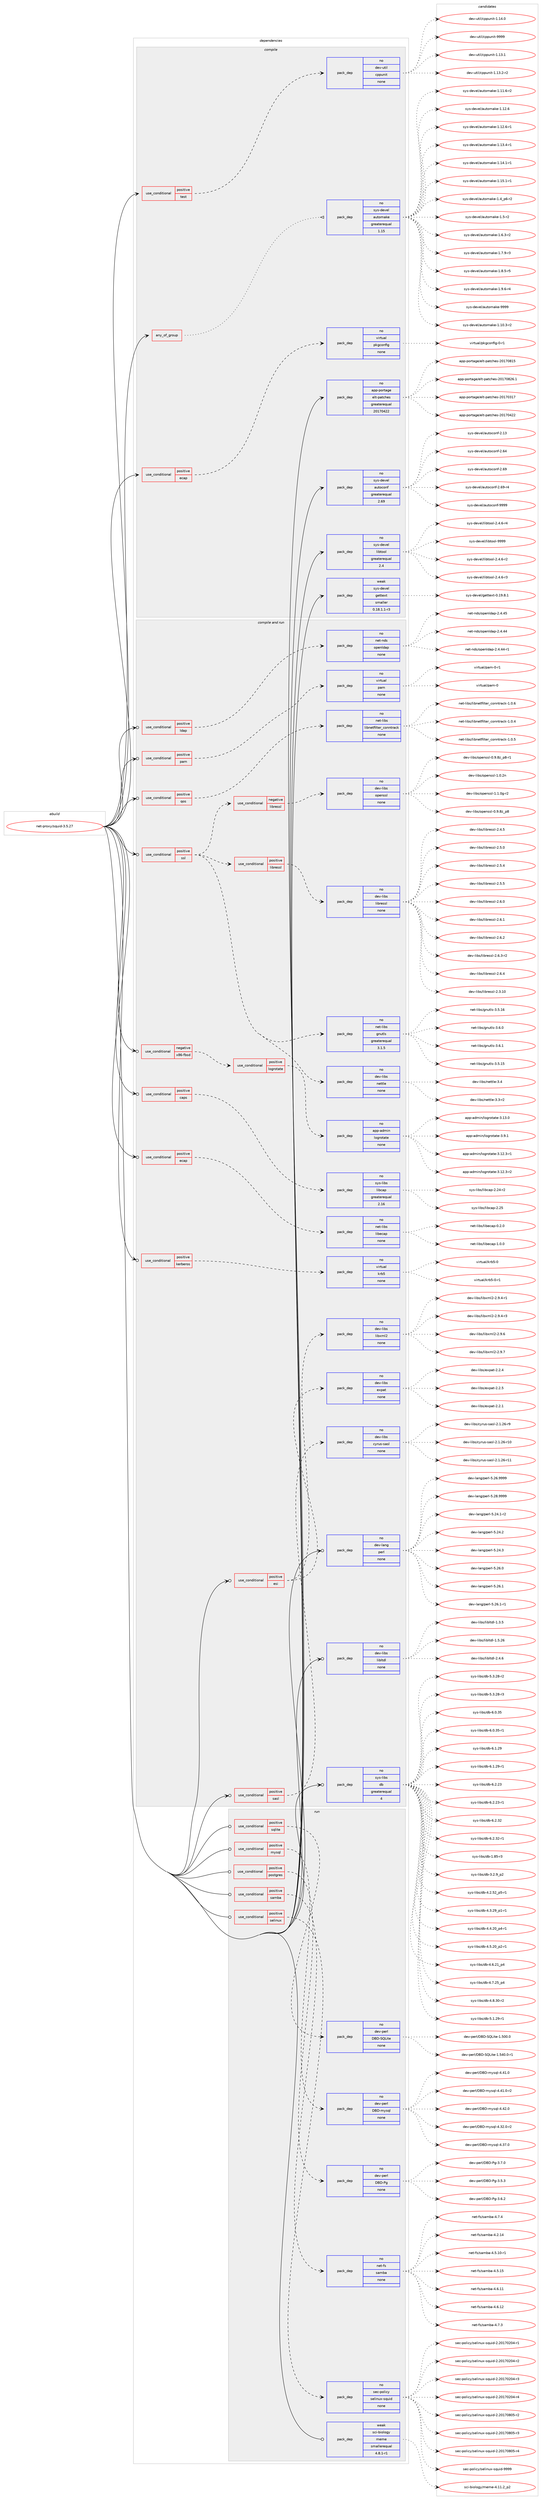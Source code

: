 digraph prolog {

# *************
# Graph options
# *************

newrank=true;
concentrate=true;
compound=true;
graph [rankdir=LR,fontname=Helvetica,fontsize=10,ranksep=1.5];#, ranksep=2.5, nodesep=0.2];
edge  [arrowhead=vee];
node  [fontname=Helvetica,fontsize=10];

# **********
# The ebuild
# **********

subgraph cluster_leftcol {
color=gray;
rank=same;
label=<<i>ebuild</i>>;
id [label="net-proxy/squid-3.5.27", color=red, width=4, href="../net-proxy/squid-3.5.27.svg"];
}

# ****************
# The dependencies
# ****************

subgraph cluster_midcol {
color=gray;
label=<<i>dependencies</i>>;
subgraph cluster_compile {
fillcolor="#eeeeee";
style=filled;
label=<<i>compile</i>>;
subgraph any25 {
dependency1089 [label=<<TABLE BORDER="0" CELLBORDER="1" CELLSPACING="0" CELLPADDING="4"><TR><TD CELLPADDING="10">any_of_group</TD></TR></TABLE>>, shape=none, color=red];subgraph pack745 {
dependency1090 [label=<<TABLE BORDER="0" CELLBORDER="1" CELLSPACING="0" CELLPADDING="4" WIDTH="220"><TR><TD ROWSPAN="6" CELLPADDING="30">pack_dep</TD></TR><TR><TD WIDTH="110">no</TD></TR><TR><TD>sys-devel</TD></TR><TR><TD>automake</TD></TR><TR><TD>greaterequal</TD></TR><TR><TD>1.15</TD></TR></TABLE>>, shape=none, color=blue];
}
dependency1089:e -> dependency1090:w [weight=20,style="dotted",arrowhead="oinv"];
}
id:e -> dependency1089:w [weight=20,style="solid",arrowhead="vee"];
subgraph cond320 {
dependency1091 [label=<<TABLE BORDER="0" CELLBORDER="1" CELLSPACING="0" CELLPADDING="4"><TR><TD ROWSPAN="3" CELLPADDING="10">use_conditional</TD></TR><TR><TD>positive</TD></TR><TR><TD>ecap</TD></TR></TABLE>>, shape=none, color=red];
subgraph pack746 {
dependency1092 [label=<<TABLE BORDER="0" CELLBORDER="1" CELLSPACING="0" CELLPADDING="4" WIDTH="220"><TR><TD ROWSPAN="6" CELLPADDING="30">pack_dep</TD></TR><TR><TD WIDTH="110">no</TD></TR><TR><TD>virtual</TD></TR><TR><TD>pkgconfig</TD></TR><TR><TD>none</TD></TR><TR><TD></TD></TR></TABLE>>, shape=none, color=blue];
}
dependency1091:e -> dependency1092:w [weight=20,style="dashed",arrowhead="vee"];
}
id:e -> dependency1091:w [weight=20,style="solid",arrowhead="vee"];
subgraph cond321 {
dependency1093 [label=<<TABLE BORDER="0" CELLBORDER="1" CELLSPACING="0" CELLPADDING="4"><TR><TD ROWSPAN="3" CELLPADDING="10">use_conditional</TD></TR><TR><TD>positive</TD></TR><TR><TD>test</TD></TR></TABLE>>, shape=none, color=red];
subgraph pack747 {
dependency1094 [label=<<TABLE BORDER="0" CELLBORDER="1" CELLSPACING="0" CELLPADDING="4" WIDTH="220"><TR><TD ROWSPAN="6" CELLPADDING="30">pack_dep</TD></TR><TR><TD WIDTH="110">no</TD></TR><TR><TD>dev-util</TD></TR><TR><TD>cppunit</TD></TR><TR><TD>none</TD></TR><TR><TD></TD></TR></TABLE>>, shape=none, color=blue];
}
dependency1093:e -> dependency1094:w [weight=20,style="dashed",arrowhead="vee"];
}
id:e -> dependency1093:w [weight=20,style="solid",arrowhead="vee"];
subgraph pack748 {
dependency1095 [label=<<TABLE BORDER="0" CELLBORDER="1" CELLSPACING="0" CELLPADDING="4" WIDTH="220"><TR><TD ROWSPAN="6" CELLPADDING="30">pack_dep</TD></TR><TR><TD WIDTH="110">no</TD></TR><TR><TD>app-portage</TD></TR><TR><TD>elt-patches</TD></TR><TR><TD>greaterequal</TD></TR><TR><TD>20170422</TD></TR></TABLE>>, shape=none, color=blue];
}
id:e -> dependency1095:w [weight=20,style="solid",arrowhead="vee"];
subgraph pack749 {
dependency1096 [label=<<TABLE BORDER="0" CELLBORDER="1" CELLSPACING="0" CELLPADDING="4" WIDTH="220"><TR><TD ROWSPAN="6" CELLPADDING="30">pack_dep</TD></TR><TR><TD WIDTH="110">no</TD></TR><TR><TD>sys-devel</TD></TR><TR><TD>autoconf</TD></TR><TR><TD>greaterequal</TD></TR><TR><TD>2.69</TD></TR></TABLE>>, shape=none, color=blue];
}
id:e -> dependency1096:w [weight=20,style="solid",arrowhead="vee"];
subgraph pack750 {
dependency1097 [label=<<TABLE BORDER="0" CELLBORDER="1" CELLSPACING="0" CELLPADDING="4" WIDTH="220"><TR><TD ROWSPAN="6" CELLPADDING="30">pack_dep</TD></TR><TR><TD WIDTH="110">no</TD></TR><TR><TD>sys-devel</TD></TR><TR><TD>libtool</TD></TR><TR><TD>greaterequal</TD></TR><TR><TD>2.4</TD></TR></TABLE>>, shape=none, color=blue];
}
id:e -> dependency1097:w [weight=20,style="solid",arrowhead="vee"];
subgraph pack751 {
dependency1098 [label=<<TABLE BORDER="0" CELLBORDER="1" CELLSPACING="0" CELLPADDING="4" WIDTH="220"><TR><TD ROWSPAN="6" CELLPADDING="30">pack_dep</TD></TR><TR><TD WIDTH="110">weak</TD></TR><TR><TD>sys-devel</TD></TR><TR><TD>gettext</TD></TR><TR><TD>smaller</TD></TR><TR><TD>0.18.1.1-r3</TD></TR></TABLE>>, shape=none, color=blue];
}
id:e -> dependency1098:w [weight=20,style="solid",arrowhead="vee"];
}
subgraph cluster_compileandrun {
fillcolor="#eeeeee";
style=filled;
label=<<i>compile and run</i>>;
subgraph cond322 {
dependency1099 [label=<<TABLE BORDER="0" CELLBORDER="1" CELLSPACING="0" CELLPADDING="4"><TR><TD ROWSPAN="3" CELLPADDING="10">use_conditional</TD></TR><TR><TD>negative</TD></TR><TR><TD>x86-fbsd</TD></TR></TABLE>>, shape=none, color=red];
subgraph cond323 {
dependency1100 [label=<<TABLE BORDER="0" CELLBORDER="1" CELLSPACING="0" CELLPADDING="4"><TR><TD ROWSPAN="3" CELLPADDING="10">use_conditional</TD></TR><TR><TD>positive</TD></TR><TR><TD>logrotate</TD></TR></TABLE>>, shape=none, color=red];
subgraph pack752 {
dependency1101 [label=<<TABLE BORDER="0" CELLBORDER="1" CELLSPACING="0" CELLPADDING="4" WIDTH="220"><TR><TD ROWSPAN="6" CELLPADDING="30">pack_dep</TD></TR><TR><TD WIDTH="110">no</TD></TR><TR><TD>app-admin</TD></TR><TR><TD>logrotate</TD></TR><TR><TD>none</TD></TR><TR><TD></TD></TR></TABLE>>, shape=none, color=blue];
}
dependency1100:e -> dependency1101:w [weight=20,style="dashed",arrowhead="vee"];
}
dependency1099:e -> dependency1100:w [weight=20,style="dashed",arrowhead="vee"];
}
id:e -> dependency1099:w [weight=20,style="solid",arrowhead="odotvee"];
subgraph cond324 {
dependency1102 [label=<<TABLE BORDER="0" CELLBORDER="1" CELLSPACING="0" CELLPADDING="4"><TR><TD ROWSPAN="3" CELLPADDING="10">use_conditional</TD></TR><TR><TD>positive</TD></TR><TR><TD>caps</TD></TR></TABLE>>, shape=none, color=red];
subgraph pack753 {
dependency1103 [label=<<TABLE BORDER="0" CELLBORDER="1" CELLSPACING="0" CELLPADDING="4" WIDTH="220"><TR><TD ROWSPAN="6" CELLPADDING="30">pack_dep</TD></TR><TR><TD WIDTH="110">no</TD></TR><TR><TD>sys-libs</TD></TR><TR><TD>libcap</TD></TR><TR><TD>greaterequal</TD></TR><TR><TD>2.16</TD></TR></TABLE>>, shape=none, color=blue];
}
dependency1102:e -> dependency1103:w [weight=20,style="dashed",arrowhead="vee"];
}
id:e -> dependency1102:w [weight=20,style="solid",arrowhead="odotvee"];
subgraph cond325 {
dependency1104 [label=<<TABLE BORDER="0" CELLBORDER="1" CELLSPACING="0" CELLPADDING="4"><TR><TD ROWSPAN="3" CELLPADDING="10">use_conditional</TD></TR><TR><TD>positive</TD></TR><TR><TD>ecap</TD></TR></TABLE>>, shape=none, color=red];
subgraph pack754 {
dependency1105 [label=<<TABLE BORDER="0" CELLBORDER="1" CELLSPACING="0" CELLPADDING="4" WIDTH="220"><TR><TD ROWSPAN="6" CELLPADDING="30">pack_dep</TD></TR><TR><TD WIDTH="110">no</TD></TR><TR><TD>net-libs</TD></TR><TR><TD>libecap</TD></TR><TR><TD>none</TD></TR><TR><TD></TD></TR></TABLE>>, shape=none, color=blue];
}
dependency1104:e -> dependency1105:w [weight=20,style="dashed",arrowhead="vee"];
}
id:e -> dependency1104:w [weight=20,style="solid",arrowhead="odotvee"];
subgraph cond326 {
dependency1106 [label=<<TABLE BORDER="0" CELLBORDER="1" CELLSPACING="0" CELLPADDING="4"><TR><TD ROWSPAN="3" CELLPADDING="10">use_conditional</TD></TR><TR><TD>positive</TD></TR><TR><TD>esi</TD></TR></TABLE>>, shape=none, color=red];
subgraph pack755 {
dependency1107 [label=<<TABLE BORDER="0" CELLBORDER="1" CELLSPACING="0" CELLPADDING="4" WIDTH="220"><TR><TD ROWSPAN="6" CELLPADDING="30">pack_dep</TD></TR><TR><TD WIDTH="110">no</TD></TR><TR><TD>dev-libs</TD></TR><TR><TD>expat</TD></TR><TR><TD>none</TD></TR><TR><TD></TD></TR></TABLE>>, shape=none, color=blue];
}
dependency1106:e -> dependency1107:w [weight=20,style="dashed",arrowhead="vee"];
subgraph pack756 {
dependency1108 [label=<<TABLE BORDER="0" CELLBORDER="1" CELLSPACING="0" CELLPADDING="4" WIDTH="220"><TR><TD ROWSPAN="6" CELLPADDING="30">pack_dep</TD></TR><TR><TD WIDTH="110">no</TD></TR><TR><TD>dev-libs</TD></TR><TR><TD>libxml2</TD></TR><TR><TD>none</TD></TR><TR><TD></TD></TR></TABLE>>, shape=none, color=blue];
}
dependency1106:e -> dependency1108:w [weight=20,style="dashed",arrowhead="vee"];
}
id:e -> dependency1106:w [weight=20,style="solid",arrowhead="odotvee"];
subgraph cond327 {
dependency1109 [label=<<TABLE BORDER="0" CELLBORDER="1" CELLSPACING="0" CELLPADDING="4"><TR><TD ROWSPAN="3" CELLPADDING="10">use_conditional</TD></TR><TR><TD>positive</TD></TR><TR><TD>kerberos</TD></TR></TABLE>>, shape=none, color=red];
subgraph pack757 {
dependency1110 [label=<<TABLE BORDER="0" CELLBORDER="1" CELLSPACING="0" CELLPADDING="4" WIDTH="220"><TR><TD ROWSPAN="6" CELLPADDING="30">pack_dep</TD></TR><TR><TD WIDTH="110">no</TD></TR><TR><TD>virtual</TD></TR><TR><TD>krb5</TD></TR><TR><TD>none</TD></TR><TR><TD></TD></TR></TABLE>>, shape=none, color=blue];
}
dependency1109:e -> dependency1110:w [weight=20,style="dashed",arrowhead="vee"];
}
id:e -> dependency1109:w [weight=20,style="solid",arrowhead="odotvee"];
subgraph cond328 {
dependency1111 [label=<<TABLE BORDER="0" CELLBORDER="1" CELLSPACING="0" CELLPADDING="4"><TR><TD ROWSPAN="3" CELLPADDING="10">use_conditional</TD></TR><TR><TD>positive</TD></TR><TR><TD>ldap</TD></TR></TABLE>>, shape=none, color=red];
subgraph pack758 {
dependency1112 [label=<<TABLE BORDER="0" CELLBORDER="1" CELLSPACING="0" CELLPADDING="4" WIDTH="220"><TR><TD ROWSPAN="6" CELLPADDING="30">pack_dep</TD></TR><TR><TD WIDTH="110">no</TD></TR><TR><TD>net-nds</TD></TR><TR><TD>openldap</TD></TR><TR><TD>none</TD></TR><TR><TD></TD></TR></TABLE>>, shape=none, color=blue];
}
dependency1111:e -> dependency1112:w [weight=20,style="dashed",arrowhead="vee"];
}
id:e -> dependency1111:w [weight=20,style="solid",arrowhead="odotvee"];
subgraph cond329 {
dependency1113 [label=<<TABLE BORDER="0" CELLBORDER="1" CELLSPACING="0" CELLPADDING="4"><TR><TD ROWSPAN="3" CELLPADDING="10">use_conditional</TD></TR><TR><TD>positive</TD></TR><TR><TD>pam</TD></TR></TABLE>>, shape=none, color=red];
subgraph pack759 {
dependency1114 [label=<<TABLE BORDER="0" CELLBORDER="1" CELLSPACING="0" CELLPADDING="4" WIDTH="220"><TR><TD ROWSPAN="6" CELLPADDING="30">pack_dep</TD></TR><TR><TD WIDTH="110">no</TD></TR><TR><TD>virtual</TD></TR><TR><TD>pam</TD></TR><TR><TD>none</TD></TR><TR><TD></TD></TR></TABLE>>, shape=none, color=blue];
}
dependency1113:e -> dependency1114:w [weight=20,style="dashed",arrowhead="vee"];
}
id:e -> dependency1113:w [weight=20,style="solid",arrowhead="odotvee"];
subgraph cond330 {
dependency1115 [label=<<TABLE BORDER="0" CELLBORDER="1" CELLSPACING="0" CELLPADDING="4"><TR><TD ROWSPAN="3" CELLPADDING="10">use_conditional</TD></TR><TR><TD>positive</TD></TR><TR><TD>qos</TD></TR></TABLE>>, shape=none, color=red];
subgraph pack760 {
dependency1116 [label=<<TABLE BORDER="0" CELLBORDER="1" CELLSPACING="0" CELLPADDING="4" WIDTH="220"><TR><TD ROWSPAN="6" CELLPADDING="30">pack_dep</TD></TR><TR><TD WIDTH="110">no</TD></TR><TR><TD>net-libs</TD></TR><TR><TD>libnetfilter_conntrack</TD></TR><TR><TD>none</TD></TR><TR><TD></TD></TR></TABLE>>, shape=none, color=blue];
}
dependency1115:e -> dependency1116:w [weight=20,style="dashed",arrowhead="vee"];
}
id:e -> dependency1115:w [weight=20,style="solid",arrowhead="odotvee"];
subgraph cond331 {
dependency1117 [label=<<TABLE BORDER="0" CELLBORDER="1" CELLSPACING="0" CELLPADDING="4"><TR><TD ROWSPAN="3" CELLPADDING="10">use_conditional</TD></TR><TR><TD>positive</TD></TR><TR><TD>sasl</TD></TR></TABLE>>, shape=none, color=red];
subgraph pack761 {
dependency1118 [label=<<TABLE BORDER="0" CELLBORDER="1" CELLSPACING="0" CELLPADDING="4" WIDTH="220"><TR><TD ROWSPAN="6" CELLPADDING="30">pack_dep</TD></TR><TR><TD WIDTH="110">no</TD></TR><TR><TD>dev-libs</TD></TR><TR><TD>cyrus-sasl</TD></TR><TR><TD>none</TD></TR><TR><TD></TD></TR></TABLE>>, shape=none, color=blue];
}
dependency1117:e -> dependency1118:w [weight=20,style="dashed",arrowhead="vee"];
}
id:e -> dependency1117:w [weight=20,style="solid",arrowhead="odotvee"];
subgraph cond332 {
dependency1119 [label=<<TABLE BORDER="0" CELLBORDER="1" CELLSPACING="0" CELLPADDING="4"><TR><TD ROWSPAN="3" CELLPADDING="10">use_conditional</TD></TR><TR><TD>positive</TD></TR><TR><TD>ssl</TD></TR></TABLE>>, shape=none, color=red];
subgraph cond333 {
dependency1120 [label=<<TABLE BORDER="0" CELLBORDER="1" CELLSPACING="0" CELLPADDING="4"><TR><TD ROWSPAN="3" CELLPADDING="10">use_conditional</TD></TR><TR><TD>positive</TD></TR><TR><TD>libressl</TD></TR></TABLE>>, shape=none, color=red];
subgraph pack762 {
dependency1121 [label=<<TABLE BORDER="0" CELLBORDER="1" CELLSPACING="0" CELLPADDING="4" WIDTH="220"><TR><TD ROWSPAN="6" CELLPADDING="30">pack_dep</TD></TR><TR><TD WIDTH="110">no</TD></TR><TR><TD>dev-libs</TD></TR><TR><TD>libressl</TD></TR><TR><TD>none</TD></TR><TR><TD></TD></TR></TABLE>>, shape=none, color=blue];
}
dependency1120:e -> dependency1121:w [weight=20,style="dashed",arrowhead="vee"];
}
dependency1119:e -> dependency1120:w [weight=20,style="dashed",arrowhead="vee"];
subgraph cond334 {
dependency1122 [label=<<TABLE BORDER="0" CELLBORDER="1" CELLSPACING="0" CELLPADDING="4"><TR><TD ROWSPAN="3" CELLPADDING="10">use_conditional</TD></TR><TR><TD>negative</TD></TR><TR><TD>libressl</TD></TR></TABLE>>, shape=none, color=red];
subgraph pack763 {
dependency1123 [label=<<TABLE BORDER="0" CELLBORDER="1" CELLSPACING="0" CELLPADDING="4" WIDTH="220"><TR><TD ROWSPAN="6" CELLPADDING="30">pack_dep</TD></TR><TR><TD WIDTH="110">no</TD></TR><TR><TD>dev-libs</TD></TR><TR><TD>openssl</TD></TR><TR><TD>none</TD></TR><TR><TD></TD></TR></TABLE>>, shape=none, color=blue];
}
dependency1122:e -> dependency1123:w [weight=20,style="dashed",arrowhead="vee"];
}
dependency1119:e -> dependency1122:w [weight=20,style="dashed",arrowhead="vee"];
subgraph pack764 {
dependency1124 [label=<<TABLE BORDER="0" CELLBORDER="1" CELLSPACING="0" CELLPADDING="4" WIDTH="220"><TR><TD ROWSPAN="6" CELLPADDING="30">pack_dep</TD></TR><TR><TD WIDTH="110">no</TD></TR><TR><TD>dev-libs</TD></TR><TR><TD>nettle</TD></TR><TR><TD>none</TD></TR><TR><TD></TD></TR></TABLE>>, shape=none, color=blue];
}
dependency1119:e -> dependency1124:w [weight=20,style="dashed",arrowhead="vee"];
subgraph pack765 {
dependency1125 [label=<<TABLE BORDER="0" CELLBORDER="1" CELLSPACING="0" CELLPADDING="4" WIDTH="220"><TR><TD ROWSPAN="6" CELLPADDING="30">pack_dep</TD></TR><TR><TD WIDTH="110">no</TD></TR><TR><TD>net-libs</TD></TR><TR><TD>gnutls</TD></TR><TR><TD>greaterequal</TD></TR><TR><TD>3.1.5</TD></TR></TABLE>>, shape=none, color=blue];
}
dependency1119:e -> dependency1125:w [weight=20,style="dashed",arrowhead="vee"];
}
id:e -> dependency1119:w [weight=20,style="solid",arrowhead="odotvee"];
subgraph pack766 {
dependency1126 [label=<<TABLE BORDER="0" CELLBORDER="1" CELLSPACING="0" CELLPADDING="4" WIDTH="220"><TR><TD ROWSPAN="6" CELLPADDING="30">pack_dep</TD></TR><TR><TD WIDTH="110">no</TD></TR><TR><TD>dev-lang</TD></TR><TR><TD>perl</TD></TR><TR><TD>none</TD></TR><TR><TD></TD></TR></TABLE>>, shape=none, color=blue];
}
id:e -> dependency1126:w [weight=20,style="solid",arrowhead="odotvee"];
subgraph pack767 {
dependency1127 [label=<<TABLE BORDER="0" CELLBORDER="1" CELLSPACING="0" CELLPADDING="4" WIDTH="220"><TR><TD ROWSPAN="6" CELLPADDING="30">pack_dep</TD></TR><TR><TD WIDTH="110">no</TD></TR><TR><TD>dev-libs</TD></TR><TR><TD>libltdl</TD></TR><TR><TD>none</TD></TR><TR><TD></TD></TR></TABLE>>, shape=none, color=blue];
}
id:e -> dependency1127:w [weight=20,style="solid",arrowhead="odotvee"];
subgraph pack768 {
dependency1128 [label=<<TABLE BORDER="0" CELLBORDER="1" CELLSPACING="0" CELLPADDING="4" WIDTH="220"><TR><TD ROWSPAN="6" CELLPADDING="30">pack_dep</TD></TR><TR><TD WIDTH="110">no</TD></TR><TR><TD>sys-libs</TD></TR><TR><TD>db</TD></TR><TR><TD>greaterequal</TD></TR><TR><TD>4</TD></TR></TABLE>>, shape=none, color=blue];
}
id:e -> dependency1128:w [weight=20,style="solid",arrowhead="odotvee"];
}
subgraph cluster_run {
fillcolor="#eeeeee";
style=filled;
label=<<i>run</i>>;
subgraph cond335 {
dependency1129 [label=<<TABLE BORDER="0" CELLBORDER="1" CELLSPACING="0" CELLPADDING="4"><TR><TD ROWSPAN="3" CELLPADDING="10">use_conditional</TD></TR><TR><TD>positive</TD></TR><TR><TD>mysql</TD></TR></TABLE>>, shape=none, color=red];
subgraph pack769 {
dependency1130 [label=<<TABLE BORDER="0" CELLBORDER="1" CELLSPACING="0" CELLPADDING="4" WIDTH="220"><TR><TD ROWSPAN="6" CELLPADDING="30">pack_dep</TD></TR><TR><TD WIDTH="110">no</TD></TR><TR><TD>dev-perl</TD></TR><TR><TD>DBD-mysql</TD></TR><TR><TD>none</TD></TR><TR><TD></TD></TR></TABLE>>, shape=none, color=blue];
}
dependency1129:e -> dependency1130:w [weight=20,style="dashed",arrowhead="vee"];
}
id:e -> dependency1129:w [weight=20,style="solid",arrowhead="odot"];
subgraph cond336 {
dependency1131 [label=<<TABLE BORDER="0" CELLBORDER="1" CELLSPACING="0" CELLPADDING="4"><TR><TD ROWSPAN="3" CELLPADDING="10">use_conditional</TD></TR><TR><TD>positive</TD></TR><TR><TD>postgres</TD></TR></TABLE>>, shape=none, color=red];
subgraph pack770 {
dependency1132 [label=<<TABLE BORDER="0" CELLBORDER="1" CELLSPACING="0" CELLPADDING="4" WIDTH="220"><TR><TD ROWSPAN="6" CELLPADDING="30">pack_dep</TD></TR><TR><TD WIDTH="110">no</TD></TR><TR><TD>dev-perl</TD></TR><TR><TD>DBD-Pg</TD></TR><TR><TD>none</TD></TR><TR><TD></TD></TR></TABLE>>, shape=none, color=blue];
}
dependency1131:e -> dependency1132:w [weight=20,style="dashed",arrowhead="vee"];
}
id:e -> dependency1131:w [weight=20,style="solid",arrowhead="odot"];
subgraph cond337 {
dependency1133 [label=<<TABLE BORDER="0" CELLBORDER="1" CELLSPACING="0" CELLPADDING="4"><TR><TD ROWSPAN="3" CELLPADDING="10">use_conditional</TD></TR><TR><TD>positive</TD></TR><TR><TD>samba</TD></TR></TABLE>>, shape=none, color=red];
subgraph pack771 {
dependency1134 [label=<<TABLE BORDER="0" CELLBORDER="1" CELLSPACING="0" CELLPADDING="4" WIDTH="220"><TR><TD ROWSPAN="6" CELLPADDING="30">pack_dep</TD></TR><TR><TD WIDTH="110">no</TD></TR><TR><TD>net-fs</TD></TR><TR><TD>samba</TD></TR><TR><TD>none</TD></TR><TR><TD></TD></TR></TABLE>>, shape=none, color=blue];
}
dependency1133:e -> dependency1134:w [weight=20,style="dashed",arrowhead="vee"];
}
id:e -> dependency1133:w [weight=20,style="solid",arrowhead="odot"];
subgraph cond338 {
dependency1135 [label=<<TABLE BORDER="0" CELLBORDER="1" CELLSPACING="0" CELLPADDING="4"><TR><TD ROWSPAN="3" CELLPADDING="10">use_conditional</TD></TR><TR><TD>positive</TD></TR><TR><TD>selinux</TD></TR></TABLE>>, shape=none, color=red];
subgraph pack772 {
dependency1136 [label=<<TABLE BORDER="0" CELLBORDER="1" CELLSPACING="0" CELLPADDING="4" WIDTH="220"><TR><TD ROWSPAN="6" CELLPADDING="30">pack_dep</TD></TR><TR><TD WIDTH="110">no</TD></TR><TR><TD>sec-policy</TD></TR><TR><TD>selinux-squid</TD></TR><TR><TD>none</TD></TR><TR><TD></TD></TR></TABLE>>, shape=none, color=blue];
}
dependency1135:e -> dependency1136:w [weight=20,style="dashed",arrowhead="vee"];
}
id:e -> dependency1135:w [weight=20,style="solid",arrowhead="odot"];
subgraph cond339 {
dependency1137 [label=<<TABLE BORDER="0" CELLBORDER="1" CELLSPACING="0" CELLPADDING="4"><TR><TD ROWSPAN="3" CELLPADDING="10">use_conditional</TD></TR><TR><TD>positive</TD></TR><TR><TD>sqlite</TD></TR></TABLE>>, shape=none, color=red];
subgraph pack773 {
dependency1138 [label=<<TABLE BORDER="0" CELLBORDER="1" CELLSPACING="0" CELLPADDING="4" WIDTH="220"><TR><TD ROWSPAN="6" CELLPADDING="30">pack_dep</TD></TR><TR><TD WIDTH="110">no</TD></TR><TR><TD>dev-perl</TD></TR><TR><TD>DBD-SQLite</TD></TR><TR><TD>none</TD></TR><TR><TD></TD></TR></TABLE>>, shape=none, color=blue];
}
dependency1137:e -> dependency1138:w [weight=20,style="dashed",arrowhead="vee"];
}
id:e -> dependency1137:w [weight=20,style="solid",arrowhead="odot"];
subgraph pack774 {
dependency1139 [label=<<TABLE BORDER="0" CELLBORDER="1" CELLSPACING="0" CELLPADDING="4" WIDTH="220"><TR><TD ROWSPAN="6" CELLPADDING="30">pack_dep</TD></TR><TR><TD WIDTH="110">weak</TD></TR><TR><TD>sci-biology</TD></TR><TR><TD>meme</TD></TR><TR><TD>smallerequal</TD></TR><TR><TD>4.8.1-r1</TD></TR></TABLE>>, shape=none, color=blue];
}
id:e -> dependency1139:w [weight=20,style="solid",arrowhead="odot"];
}
}

# **************
# The candidates
# **************

subgraph cluster_choices {
rank=same;
color=gray;
label=<<i>candidates</i>>;

subgraph choice745 {
color=black;
nodesep=1;
choice11512111545100101118101108479711711611110997107101454946494846514511450 [label="sys-devel/automake-1.10.3-r2", color=red, width=4,href="../sys-devel/automake-1.10.3-r2.svg"];
choice11512111545100101118101108479711711611110997107101454946494946544511450 [label="sys-devel/automake-1.11.6-r2", color=red, width=4,href="../sys-devel/automake-1.11.6-r2.svg"];
choice1151211154510010111810110847971171161111099710710145494649504654 [label="sys-devel/automake-1.12.6", color=red, width=4,href="../sys-devel/automake-1.12.6.svg"];
choice11512111545100101118101108479711711611110997107101454946495046544511449 [label="sys-devel/automake-1.12.6-r1", color=red, width=4,href="../sys-devel/automake-1.12.6-r1.svg"];
choice11512111545100101118101108479711711611110997107101454946495146524511449 [label="sys-devel/automake-1.13.4-r1", color=red, width=4,href="../sys-devel/automake-1.13.4-r1.svg"];
choice11512111545100101118101108479711711611110997107101454946495246494511449 [label="sys-devel/automake-1.14.1-r1", color=red, width=4,href="../sys-devel/automake-1.14.1-r1.svg"];
choice11512111545100101118101108479711711611110997107101454946495346494511449 [label="sys-devel/automake-1.15.1-r1", color=red, width=4,href="../sys-devel/automake-1.15.1-r1.svg"];
choice115121115451001011181011084797117116111109971071014549465295112544511450 [label="sys-devel/automake-1.4_p6-r2", color=red, width=4,href="../sys-devel/automake-1.4_p6-r2.svg"];
choice11512111545100101118101108479711711611110997107101454946534511450 [label="sys-devel/automake-1.5-r2", color=red, width=4,href="../sys-devel/automake-1.5-r2.svg"];
choice115121115451001011181011084797117116111109971071014549465446514511450 [label="sys-devel/automake-1.6.3-r2", color=red, width=4,href="../sys-devel/automake-1.6.3-r2.svg"];
choice115121115451001011181011084797117116111109971071014549465546574511451 [label="sys-devel/automake-1.7.9-r3", color=red, width=4,href="../sys-devel/automake-1.7.9-r3.svg"];
choice115121115451001011181011084797117116111109971071014549465646534511453 [label="sys-devel/automake-1.8.5-r5", color=red, width=4,href="../sys-devel/automake-1.8.5-r5.svg"];
choice115121115451001011181011084797117116111109971071014549465746544511452 [label="sys-devel/automake-1.9.6-r4", color=red, width=4,href="../sys-devel/automake-1.9.6-r4.svg"];
choice115121115451001011181011084797117116111109971071014557575757 [label="sys-devel/automake-9999", color=red, width=4,href="../sys-devel/automake-9999.svg"];
dependency1090:e -> choice11512111545100101118101108479711711611110997107101454946494846514511450:w [style=dotted,weight="100"];
dependency1090:e -> choice11512111545100101118101108479711711611110997107101454946494946544511450:w [style=dotted,weight="100"];
dependency1090:e -> choice1151211154510010111810110847971171161111099710710145494649504654:w [style=dotted,weight="100"];
dependency1090:e -> choice11512111545100101118101108479711711611110997107101454946495046544511449:w [style=dotted,weight="100"];
dependency1090:e -> choice11512111545100101118101108479711711611110997107101454946495146524511449:w [style=dotted,weight="100"];
dependency1090:e -> choice11512111545100101118101108479711711611110997107101454946495246494511449:w [style=dotted,weight="100"];
dependency1090:e -> choice11512111545100101118101108479711711611110997107101454946495346494511449:w [style=dotted,weight="100"];
dependency1090:e -> choice115121115451001011181011084797117116111109971071014549465295112544511450:w [style=dotted,weight="100"];
dependency1090:e -> choice11512111545100101118101108479711711611110997107101454946534511450:w [style=dotted,weight="100"];
dependency1090:e -> choice115121115451001011181011084797117116111109971071014549465446514511450:w [style=dotted,weight="100"];
dependency1090:e -> choice115121115451001011181011084797117116111109971071014549465546574511451:w [style=dotted,weight="100"];
dependency1090:e -> choice115121115451001011181011084797117116111109971071014549465646534511453:w [style=dotted,weight="100"];
dependency1090:e -> choice115121115451001011181011084797117116111109971071014549465746544511452:w [style=dotted,weight="100"];
dependency1090:e -> choice115121115451001011181011084797117116111109971071014557575757:w [style=dotted,weight="100"];
}
subgraph choice746 {
color=black;
nodesep=1;
choice11810511411611797108471121071039911111010210510345484511449 [label="virtual/pkgconfig-0-r1", color=red, width=4,href="../virtual/pkgconfig-0-r1.svg"];
dependency1092:e -> choice11810511411611797108471121071039911111010210510345484511449:w [style=dotted,weight="100"];
}
subgraph choice747 {
color=black;
nodesep=1;
choice10010111845117116105108479911211211711010511645494649514649 [label="dev-util/cppunit-1.13.1", color=red, width=4,href="../dev-util/cppunit-1.13.1.svg"];
choice100101118451171161051084799112112117110105116454946495146504511450 [label="dev-util/cppunit-1.13.2-r2", color=red, width=4,href="../dev-util/cppunit-1.13.2-r2.svg"];
choice10010111845117116105108479911211211711010511645494649524648 [label="dev-util/cppunit-1.14.0", color=red, width=4,href="../dev-util/cppunit-1.14.0.svg"];
choice1001011184511711610510847991121121171101051164557575757 [label="dev-util/cppunit-9999", color=red, width=4,href="../dev-util/cppunit-9999.svg"];
dependency1094:e -> choice10010111845117116105108479911211211711010511645494649514649:w [style=dotted,weight="100"];
dependency1094:e -> choice100101118451171161051084799112112117110105116454946495146504511450:w [style=dotted,weight="100"];
dependency1094:e -> choice10010111845117116105108479911211211711010511645494649524648:w [style=dotted,weight="100"];
dependency1094:e -> choice1001011184511711610510847991121121171101051164557575757:w [style=dotted,weight="100"];
}
subgraph choice748 {
color=black;
nodesep=1;
choice97112112451121111141169710310147101108116451129711699104101115455048495548514955 [label="app-portage/elt-patches-20170317", color=red, width=4,href="../app-portage/elt-patches-20170317.svg"];
choice97112112451121111141169710310147101108116451129711699104101115455048495548525050 [label="app-portage/elt-patches-20170422", color=red, width=4,href="../app-portage/elt-patches-20170422.svg"];
choice97112112451121111141169710310147101108116451129711699104101115455048495548564953 [label="app-portage/elt-patches-20170815", color=red, width=4,href="../app-portage/elt-patches-20170815.svg"];
choice971121124511211111411697103101471011081164511297116991041011154550484955485650544649 [label="app-portage/elt-patches-20170826.1", color=red, width=4,href="../app-portage/elt-patches-20170826.1.svg"];
dependency1095:e -> choice97112112451121111141169710310147101108116451129711699104101115455048495548514955:w [style=dotted,weight="100"];
dependency1095:e -> choice97112112451121111141169710310147101108116451129711699104101115455048495548525050:w [style=dotted,weight="100"];
dependency1095:e -> choice97112112451121111141169710310147101108116451129711699104101115455048495548564953:w [style=dotted,weight="100"];
dependency1095:e -> choice971121124511211111411697103101471011081164511297116991041011154550484955485650544649:w [style=dotted,weight="100"];
}
subgraph choice749 {
color=black;
nodesep=1;
choice115121115451001011181011084797117116111991111101024550464951 [label="sys-devel/autoconf-2.13", color=red, width=4,href="../sys-devel/autoconf-2.13.svg"];
choice115121115451001011181011084797117116111991111101024550465452 [label="sys-devel/autoconf-2.64", color=red, width=4,href="../sys-devel/autoconf-2.64.svg"];
choice115121115451001011181011084797117116111991111101024550465457 [label="sys-devel/autoconf-2.69", color=red, width=4,href="../sys-devel/autoconf-2.69.svg"];
choice1151211154510010111810110847971171161119911111010245504654574511452 [label="sys-devel/autoconf-2.69-r4", color=red, width=4,href="../sys-devel/autoconf-2.69-r4.svg"];
choice115121115451001011181011084797117116111991111101024557575757 [label="sys-devel/autoconf-9999", color=red, width=4,href="../sys-devel/autoconf-9999.svg"];
dependency1096:e -> choice115121115451001011181011084797117116111991111101024550464951:w [style=dotted,weight="100"];
dependency1096:e -> choice115121115451001011181011084797117116111991111101024550465452:w [style=dotted,weight="100"];
dependency1096:e -> choice115121115451001011181011084797117116111991111101024550465457:w [style=dotted,weight="100"];
dependency1096:e -> choice1151211154510010111810110847971171161119911111010245504654574511452:w [style=dotted,weight="100"];
dependency1096:e -> choice115121115451001011181011084797117116111991111101024557575757:w [style=dotted,weight="100"];
}
subgraph choice750 {
color=black;
nodesep=1;
choice1151211154510010111810110847108105981161111111084550465246544511450 [label="sys-devel/libtool-2.4.6-r2", color=red, width=4,href="../sys-devel/libtool-2.4.6-r2.svg"];
choice1151211154510010111810110847108105981161111111084550465246544511451 [label="sys-devel/libtool-2.4.6-r3", color=red, width=4,href="../sys-devel/libtool-2.4.6-r3.svg"];
choice1151211154510010111810110847108105981161111111084550465246544511452 [label="sys-devel/libtool-2.4.6-r4", color=red, width=4,href="../sys-devel/libtool-2.4.6-r4.svg"];
choice1151211154510010111810110847108105981161111111084557575757 [label="sys-devel/libtool-9999", color=red, width=4,href="../sys-devel/libtool-9999.svg"];
dependency1097:e -> choice1151211154510010111810110847108105981161111111084550465246544511450:w [style=dotted,weight="100"];
dependency1097:e -> choice1151211154510010111810110847108105981161111111084550465246544511451:w [style=dotted,weight="100"];
dependency1097:e -> choice1151211154510010111810110847108105981161111111084550465246544511452:w [style=dotted,weight="100"];
dependency1097:e -> choice1151211154510010111810110847108105981161111111084557575757:w [style=dotted,weight="100"];
}
subgraph choice751 {
color=black;
nodesep=1;
choice1151211154510010111810110847103101116116101120116454846495746564649 [label="sys-devel/gettext-0.19.8.1", color=red, width=4,href="../sys-devel/gettext-0.19.8.1.svg"];
dependency1098:e -> choice1151211154510010111810110847103101116116101120116454846495746564649:w [style=dotted,weight="100"];
}
subgraph choice752 {
color=black;
nodesep=1;
choice9711211245971001091051104710811110311411111697116101455146495046514511449 [label="app-admin/logrotate-3.12.3-r1", color=red, width=4,href="../app-admin/logrotate-3.12.3-r1.svg"];
choice9711211245971001091051104710811110311411111697116101455146495046514511450 [label="app-admin/logrotate-3.12.3-r2", color=red, width=4,href="../app-admin/logrotate-3.12.3-r2.svg"];
choice971121124597100109105110471081111031141111169711610145514649514648 [label="app-admin/logrotate-3.13.0", color=red, width=4,href="../app-admin/logrotate-3.13.0.svg"];
choice9711211245971001091051104710811110311411111697116101455146574649 [label="app-admin/logrotate-3.9.1", color=red, width=4,href="../app-admin/logrotate-3.9.1.svg"];
dependency1101:e -> choice9711211245971001091051104710811110311411111697116101455146495046514511449:w [style=dotted,weight="100"];
dependency1101:e -> choice9711211245971001091051104710811110311411111697116101455146495046514511450:w [style=dotted,weight="100"];
dependency1101:e -> choice971121124597100109105110471081111031141111169711610145514649514648:w [style=dotted,weight="100"];
dependency1101:e -> choice9711211245971001091051104710811110311411111697116101455146574649:w [style=dotted,weight="100"];
}
subgraph choice753 {
color=black;
nodesep=1;
choice11512111545108105981154710810598999711245504650524511450 [label="sys-libs/libcap-2.24-r2", color=red, width=4,href="../sys-libs/libcap-2.24-r2.svg"];
choice1151211154510810598115471081059899971124550465053 [label="sys-libs/libcap-2.25", color=red, width=4,href="../sys-libs/libcap-2.25.svg"];
dependency1103:e -> choice11512111545108105981154710810598999711245504650524511450:w [style=dotted,weight="100"];
dependency1103:e -> choice1151211154510810598115471081059899971124550465053:w [style=dotted,weight="100"];
}
subgraph choice754 {
color=black;
nodesep=1;
choice110101116451081059811547108105981019997112454846504648 [label="net-libs/libecap-0.2.0", color=red, width=4,href="../net-libs/libecap-0.2.0.svg"];
choice110101116451081059811547108105981019997112454946484648 [label="net-libs/libecap-1.0.0", color=red, width=4,href="../net-libs/libecap-1.0.0.svg"];
dependency1105:e -> choice110101116451081059811547108105981019997112454846504648:w [style=dotted,weight="100"];
dependency1105:e -> choice110101116451081059811547108105981019997112454946484648:w [style=dotted,weight="100"];
}
subgraph choice755 {
color=black;
nodesep=1;
choice10010111845108105981154710112011297116455046504649 [label="dev-libs/expat-2.2.1", color=red, width=4,href="../dev-libs/expat-2.2.1.svg"];
choice10010111845108105981154710112011297116455046504652 [label="dev-libs/expat-2.2.4", color=red, width=4,href="../dev-libs/expat-2.2.4.svg"];
choice10010111845108105981154710112011297116455046504653 [label="dev-libs/expat-2.2.5", color=red, width=4,href="../dev-libs/expat-2.2.5.svg"];
dependency1107:e -> choice10010111845108105981154710112011297116455046504649:w [style=dotted,weight="100"];
dependency1107:e -> choice10010111845108105981154710112011297116455046504652:w [style=dotted,weight="100"];
dependency1107:e -> choice10010111845108105981154710112011297116455046504653:w [style=dotted,weight="100"];
}
subgraph choice756 {
color=black;
nodesep=1;
choice10010111845108105981154710810598120109108504550465746524511449 [label="dev-libs/libxml2-2.9.4-r1", color=red, width=4,href="../dev-libs/libxml2-2.9.4-r1.svg"];
choice10010111845108105981154710810598120109108504550465746524511451 [label="dev-libs/libxml2-2.9.4-r3", color=red, width=4,href="../dev-libs/libxml2-2.9.4-r3.svg"];
choice1001011184510810598115471081059812010910850455046574654 [label="dev-libs/libxml2-2.9.6", color=red, width=4,href="../dev-libs/libxml2-2.9.6.svg"];
choice1001011184510810598115471081059812010910850455046574655 [label="dev-libs/libxml2-2.9.7", color=red, width=4,href="../dev-libs/libxml2-2.9.7.svg"];
dependency1108:e -> choice10010111845108105981154710810598120109108504550465746524511449:w [style=dotted,weight="100"];
dependency1108:e -> choice10010111845108105981154710810598120109108504550465746524511451:w [style=dotted,weight="100"];
dependency1108:e -> choice1001011184510810598115471081059812010910850455046574654:w [style=dotted,weight="100"];
dependency1108:e -> choice1001011184510810598115471081059812010910850455046574655:w [style=dotted,weight="100"];
}
subgraph choice757 {
color=black;
nodesep=1;
choice118105114116117971084710711498534548 [label="virtual/krb5-0", color=red, width=4,href="../virtual/krb5-0.svg"];
choice1181051141161179710847107114985345484511449 [label="virtual/krb5-0-r1", color=red, width=4,href="../virtual/krb5-0-r1.svg"];
dependency1110:e -> choice118105114116117971084710711498534548:w [style=dotted,weight="100"];
dependency1110:e -> choice1181051141161179710847107114985345484511449:w [style=dotted,weight="100"];
}
subgraph choice758 {
color=black;
nodesep=1;
choice11010111645110100115471111121011101081009711245504652465252 [label="net-nds/openldap-2.4.44", color=red, width=4,href="../net-nds/openldap-2.4.44.svg"];
choice110101116451101001154711111210111010810097112455046524652524511449 [label="net-nds/openldap-2.4.44-r1", color=red, width=4,href="../net-nds/openldap-2.4.44-r1.svg"];
choice11010111645110100115471111121011101081009711245504652465253 [label="net-nds/openldap-2.4.45", color=red, width=4,href="../net-nds/openldap-2.4.45.svg"];
dependency1112:e -> choice11010111645110100115471111121011101081009711245504652465252:w [style=dotted,weight="100"];
dependency1112:e -> choice110101116451101001154711111210111010810097112455046524652524511449:w [style=dotted,weight="100"];
dependency1112:e -> choice11010111645110100115471111121011101081009711245504652465253:w [style=dotted,weight="100"];
}
subgraph choice759 {
color=black;
nodesep=1;
choice1181051141161179710847112971094548 [label="virtual/pam-0", color=red, width=4,href="../virtual/pam-0.svg"];
choice11810511411611797108471129710945484511449 [label="virtual/pam-0-r1", color=red, width=4,href="../virtual/pam-0-r1.svg"];
dependency1114:e -> choice1181051141161179710847112971094548:w [style=dotted,weight="100"];
dependency1114:e -> choice11810511411611797108471129710945484511449:w [style=dotted,weight="100"];
}
subgraph choice760 {
color=black;
nodesep=1;
choice1101011164510810598115471081059811010111610210510811610111495991111101101161149799107454946484652 [label="net-libs/libnetfilter_conntrack-1.0.4", color=red, width=4,href="../net-libs/libnetfilter_conntrack-1.0.4.svg"];
choice1101011164510810598115471081059811010111610210510811610111495991111101101161149799107454946484653 [label="net-libs/libnetfilter_conntrack-1.0.5", color=red, width=4,href="../net-libs/libnetfilter_conntrack-1.0.5.svg"];
choice1101011164510810598115471081059811010111610210510811610111495991111101101161149799107454946484654 [label="net-libs/libnetfilter_conntrack-1.0.6", color=red, width=4,href="../net-libs/libnetfilter_conntrack-1.0.6.svg"];
dependency1116:e -> choice1101011164510810598115471081059811010111610210510811610111495991111101101161149799107454946484652:w [style=dotted,weight="100"];
dependency1116:e -> choice1101011164510810598115471081059811010111610210510811610111495991111101101161149799107454946484653:w [style=dotted,weight="100"];
dependency1116:e -> choice1101011164510810598115471081059811010111610210510811610111495991111101101161149799107454946484654:w [style=dotted,weight="100"];
}
subgraph choice761 {
color=black;
nodesep=1;
choice10010111845108105981154799121114117115451159711510845504649465054451144948 [label="dev-libs/cyrus-sasl-2.1.26-r10", color=red, width=4,href="../dev-libs/cyrus-sasl-2.1.26-r10.svg"];
choice10010111845108105981154799121114117115451159711510845504649465054451144949 [label="dev-libs/cyrus-sasl-2.1.26-r11", color=red, width=4,href="../dev-libs/cyrus-sasl-2.1.26-r11.svg"];
choice100101118451081059811547991211141171154511597115108455046494650544511457 [label="dev-libs/cyrus-sasl-2.1.26-r9", color=red, width=4,href="../dev-libs/cyrus-sasl-2.1.26-r9.svg"];
dependency1118:e -> choice10010111845108105981154799121114117115451159711510845504649465054451144948:w [style=dotted,weight="100"];
dependency1118:e -> choice10010111845108105981154799121114117115451159711510845504649465054451144949:w [style=dotted,weight="100"];
dependency1118:e -> choice100101118451081059811547991211141171154511597115108455046494650544511457:w [style=dotted,weight="100"];
}
subgraph choice762 {
color=black;
nodesep=1;
choice1001011184510810598115471081059811410111511510845504651464948 [label="dev-libs/libressl-2.3.10", color=red, width=4,href="../dev-libs/libressl-2.3.10.svg"];
choice10010111845108105981154710810598114101115115108455046524653 [label="dev-libs/libressl-2.4.5", color=red, width=4,href="../dev-libs/libressl-2.4.5.svg"];
choice10010111845108105981154710810598114101115115108455046534648 [label="dev-libs/libressl-2.5.0", color=red, width=4,href="../dev-libs/libressl-2.5.0.svg"];
choice10010111845108105981154710810598114101115115108455046534652 [label="dev-libs/libressl-2.5.4", color=red, width=4,href="../dev-libs/libressl-2.5.4.svg"];
choice10010111845108105981154710810598114101115115108455046534653 [label="dev-libs/libressl-2.5.5", color=red, width=4,href="../dev-libs/libressl-2.5.5.svg"];
choice10010111845108105981154710810598114101115115108455046544648 [label="dev-libs/libressl-2.6.0", color=red, width=4,href="../dev-libs/libressl-2.6.0.svg"];
choice10010111845108105981154710810598114101115115108455046544649 [label="dev-libs/libressl-2.6.1", color=red, width=4,href="../dev-libs/libressl-2.6.1.svg"];
choice10010111845108105981154710810598114101115115108455046544650 [label="dev-libs/libressl-2.6.2", color=red, width=4,href="../dev-libs/libressl-2.6.2.svg"];
choice100101118451081059811547108105981141011151151084550465446514511450 [label="dev-libs/libressl-2.6.3-r2", color=red, width=4,href="../dev-libs/libressl-2.6.3-r2.svg"];
choice10010111845108105981154710810598114101115115108455046544652 [label="dev-libs/libressl-2.6.4", color=red, width=4,href="../dev-libs/libressl-2.6.4.svg"];
dependency1121:e -> choice1001011184510810598115471081059811410111511510845504651464948:w [style=dotted,weight="100"];
dependency1121:e -> choice10010111845108105981154710810598114101115115108455046524653:w [style=dotted,weight="100"];
dependency1121:e -> choice10010111845108105981154710810598114101115115108455046534648:w [style=dotted,weight="100"];
dependency1121:e -> choice10010111845108105981154710810598114101115115108455046534652:w [style=dotted,weight="100"];
dependency1121:e -> choice10010111845108105981154710810598114101115115108455046534653:w [style=dotted,weight="100"];
dependency1121:e -> choice10010111845108105981154710810598114101115115108455046544648:w [style=dotted,weight="100"];
dependency1121:e -> choice10010111845108105981154710810598114101115115108455046544649:w [style=dotted,weight="100"];
dependency1121:e -> choice10010111845108105981154710810598114101115115108455046544650:w [style=dotted,weight="100"];
dependency1121:e -> choice100101118451081059811547108105981141011151151084550465446514511450:w [style=dotted,weight="100"];
dependency1121:e -> choice10010111845108105981154710810598114101115115108455046544652:w [style=dotted,weight="100"];
}
subgraph choice763 {
color=black;
nodesep=1;
choice1001011184510810598115471111121011101151151084548465746561229511256 [label="dev-libs/openssl-0.9.8z_p8", color=red, width=4,href="../dev-libs/openssl-0.9.8z_p8.svg"];
choice10010111845108105981154711111210111011511510845484657465612295112564511449 [label="dev-libs/openssl-0.9.8z_p8-r1", color=red, width=4,href="../dev-libs/openssl-0.9.8z_p8-r1.svg"];
choice100101118451081059811547111112101110115115108454946484650110 [label="dev-libs/openssl-1.0.2n", color=red, width=4,href="../dev-libs/openssl-1.0.2n.svg"];
choice1001011184510810598115471111121011101151151084549464946481034511450 [label="dev-libs/openssl-1.1.0g-r2", color=red, width=4,href="../dev-libs/openssl-1.1.0g-r2.svg"];
dependency1123:e -> choice1001011184510810598115471111121011101151151084548465746561229511256:w [style=dotted,weight="100"];
dependency1123:e -> choice10010111845108105981154711111210111011511510845484657465612295112564511449:w [style=dotted,weight="100"];
dependency1123:e -> choice100101118451081059811547111112101110115115108454946484650110:w [style=dotted,weight="100"];
dependency1123:e -> choice1001011184510810598115471111121011101151151084549464946481034511450:w [style=dotted,weight="100"];
}
subgraph choice764 {
color=black;
nodesep=1;
choice100101118451081059811547110101116116108101455146514511450 [label="dev-libs/nettle-3.3-r2", color=red, width=4,href="../dev-libs/nettle-3.3-r2.svg"];
choice10010111845108105981154711010111611610810145514652 [label="dev-libs/nettle-3.4", color=red, width=4,href="../dev-libs/nettle-3.4.svg"];
dependency1124:e -> choice100101118451081059811547110101116116108101455146514511450:w [style=dotted,weight="100"];
dependency1124:e -> choice10010111845108105981154711010111611610810145514652:w [style=dotted,weight="100"];
}
subgraph choice765 {
color=black;
nodesep=1;
choice11010111645108105981154710311011711610811545514653464953 [label="net-libs/gnutls-3.5.15", color=red, width=4,href="../net-libs/gnutls-3.5.15.svg"];
choice11010111645108105981154710311011711610811545514653464954 [label="net-libs/gnutls-3.5.16", color=red, width=4,href="../net-libs/gnutls-3.5.16.svg"];
choice110101116451081059811547103110117116108115455146544648 [label="net-libs/gnutls-3.6.0", color=red, width=4,href="../net-libs/gnutls-3.6.0.svg"];
choice110101116451081059811547103110117116108115455146544649 [label="net-libs/gnutls-3.6.1", color=red, width=4,href="../net-libs/gnutls-3.6.1.svg"];
dependency1125:e -> choice11010111645108105981154710311011711610811545514653464953:w [style=dotted,weight="100"];
dependency1125:e -> choice11010111645108105981154710311011711610811545514653464954:w [style=dotted,weight="100"];
dependency1125:e -> choice110101116451081059811547103110117116108115455146544648:w [style=dotted,weight="100"];
dependency1125:e -> choice110101116451081059811547103110117116108115455146544649:w [style=dotted,weight="100"];
}
subgraph choice766 {
color=black;
nodesep=1;
choice100101118451089711010347112101114108455346505246494511450 [label="dev-lang/perl-5.24.1-r2", color=red, width=4,href="../dev-lang/perl-5.24.1-r2.svg"];
choice10010111845108971101034711210111410845534650524650 [label="dev-lang/perl-5.24.2", color=red, width=4,href="../dev-lang/perl-5.24.2.svg"];
choice10010111845108971101034711210111410845534650524651 [label="dev-lang/perl-5.24.3", color=red, width=4,href="../dev-lang/perl-5.24.3.svg"];
choice10010111845108971101034711210111410845534650544648 [label="dev-lang/perl-5.26.0", color=red, width=4,href="../dev-lang/perl-5.26.0.svg"];
choice10010111845108971101034711210111410845534650544649 [label="dev-lang/perl-5.26.1", color=red, width=4,href="../dev-lang/perl-5.26.1.svg"];
choice100101118451089711010347112101114108455346505446494511449 [label="dev-lang/perl-5.26.1-r1", color=red, width=4,href="../dev-lang/perl-5.26.1-r1.svg"];
choice10010111845108971101034711210111410845534650544657575757 [label="dev-lang/perl-5.26.9999", color=red, width=4,href="../dev-lang/perl-5.26.9999.svg"];
choice10010111845108971101034711210111410845534650564657575757 [label="dev-lang/perl-5.28.9999", color=red, width=4,href="../dev-lang/perl-5.28.9999.svg"];
dependency1126:e -> choice100101118451089711010347112101114108455346505246494511450:w [style=dotted,weight="100"];
dependency1126:e -> choice10010111845108971101034711210111410845534650524650:w [style=dotted,weight="100"];
dependency1126:e -> choice10010111845108971101034711210111410845534650524651:w [style=dotted,weight="100"];
dependency1126:e -> choice10010111845108971101034711210111410845534650544648:w [style=dotted,weight="100"];
dependency1126:e -> choice10010111845108971101034711210111410845534650544649:w [style=dotted,weight="100"];
dependency1126:e -> choice100101118451089711010347112101114108455346505446494511449:w [style=dotted,weight="100"];
dependency1126:e -> choice10010111845108971101034711210111410845534650544657575757:w [style=dotted,weight="100"];
dependency1126:e -> choice10010111845108971101034711210111410845534650564657575757:w [style=dotted,weight="100"];
}
subgraph choice767 {
color=black;
nodesep=1;
choice10010111845108105981154710810598108116100108454946514653 [label="dev-libs/libltdl-1.3.5", color=red, width=4,href="../dev-libs/libltdl-1.3.5.svg"];
choice1001011184510810598115471081059810811610010845494653465054 [label="dev-libs/libltdl-1.5.26", color=red, width=4,href="../dev-libs/libltdl-1.5.26.svg"];
choice10010111845108105981154710810598108116100108455046524654 [label="dev-libs/libltdl-2.4.6", color=red, width=4,href="../dev-libs/libltdl-2.4.6.svg"];
dependency1127:e -> choice10010111845108105981154710810598108116100108454946514653:w [style=dotted,weight="100"];
dependency1127:e -> choice1001011184510810598115471081059810811610010845494653465054:w [style=dotted,weight="100"];
dependency1127:e -> choice10010111845108105981154710810598108116100108455046524654:w [style=dotted,weight="100"];
}
subgraph choice768 {
color=black;
nodesep=1;
choice1151211154510810598115471009845494656534511451 [label="sys-libs/db-1.85-r3", color=red, width=4,href="../sys-libs/db-1.85-r3.svg"];
choice115121115451081059811547100984551465046579511250 [label="sys-libs/db-3.2.9_p2", color=red, width=4,href="../sys-libs/db-3.2.9_p2.svg"];
choice115121115451081059811547100984552465046535095112534511449 [label="sys-libs/db-4.2.52_p5-r1", color=red, width=4,href="../sys-libs/db-4.2.52_p5-r1.svg"];
choice115121115451081059811547100984552465146505795112494511449 [label="sys-libs/db-4.3.29_p1-r1", color=red, width=4,href="../sys-libs/db-4.3.29_p1-r1.svg"];
choice115121115451081059811547100984552465246504895112524511449 [label="sys-libs/db-4.4.20_p4-r1", color=red, width=4,href="../sys-libs/db-4.4.20_p4-r1.svg"];
choice115121115451081059811547100984552465346504895112504511449 [label="sys-libs/db-4.5.20_p2-r1", color=red, width=4,href="../sys-libs/db-4.5.20_p2-r1.svg"];
choice11512111545108105981154710098455246544650499511252 [label="sys-libs/db-4.6.21_p4", color=red, width=4,href="../sys-libs/db-4.6.21_p4.svg"];
choice11512111545108105981154710098455246554650539511252 [label="sys-libs/db-4.7.25_p4", color=red, width=4,href="../sys-libs/db-4.7.25_p4.svg"];
choice11512111545108105981154710098455246564651484511450 [label="sys-libs/db-4.8.30-r2", color=red, width=4,href="../sys-libs/db-4.8.30-r2.svg"];
choice11512111545108105981154710098455346494650574511449 [label="sys-libs/db-5.1.29-r1", color=red, width=4,href="../sys-libs/db-5.1.29-r1.svg"];
choice11512111545108105981154710098455346514650564511450 [label="sys-libs/db-5.3.28-r2", color=red, width=4,href="../sys-libs/db-5.3.28-r2.svg"];
choice11512111545108105981154710098455346514650564511451 [label="sys-libs/db-5.3.28-r3", color=red, width=4,href="../sys-libs/db-5.3.28-r3.svg"];
choice1151211154510810598115471009845544648465153 [label="sys-libs/db-6.0.35", color=red, width=4,href="../sys-libs/db-6.0.35.svg"];
choice11512111545108105981154710098455446484651534511449 [label="sys-libs/db-6.0.35-r1", color=red, width=4,href="../sys-libs/db-6.0.35-r1.svg"];
choice1151211154510810598115471009845544649465057 [label="sys-libs/db-6.1.29", color=red, width=4,href="../sys-libs/db-6.1.29.svg"];
choice11512111545108105981154710098455446494650574511449 [label="sys-libs/db-6.1.29-r1", color=red, width=4,href="../sys-libs/db-6.1.29-r1.svg"];
choice1151211154510810598115471009845544650465051 [label="sys-libs/db-6.2.23", color=red, width=4,href="../sys-libs/db-6.2.23.svg"];
choice11512111545108105981154710098455446504650514511449 [label="sys-libs/db-6.2.23-r1", color=red, width=4,href="../sys-libs/db-6.2.23-r1.svg"];
choice1151211154510810598115471009845544650465150 [label="sys-libs/db-6.2.32", color=red, width=4,href="../sys-libs/db-6.2.32.svg"];
choice11512111545108105981154710098455446504651504511449 [label="sys-libs/db-6.2.32-r1", color=red, width=4,href="../sys-libs/db-6.2.32-r1.svg"];
dependency1128:e -> choice1151211154510810598115471009845494656534511451:w [style=dotted,weight="100"];
dependency1128:e -> choice115121115451081059811547100984551465046579511250:w [style=dotted,weight="100"];
dependency1128:e -> choice115121115451081059811547100984552465046535095112534511449:w [style=dotted,weight="100"];
dependency1128:e -> choice115121115451081059811547100984552465146505795112494511449:w [style=dotted,weight="100"];
dependency1128:e -> choice115121115451081059811547100984552465246504895112524511449:w [style=dotted,weight="100"];
dependency1128:e -> choice115121115451081059811547100984552465346504895112504511449:w [style=dotted,weight="100"];
dependency1128:e -> choice11512111545108105981154710098455246544650499511252:w [style=dotted,weight="100"];
dependency1128:e -> choice11512111545108105981154710098455246554650539511252:w [style=dotted,weight="100"];
dependency1128:e -> choice11512111545108105981154710098455246564651484511450:w [style=dotted,weight="100"];
dependency1128:e -> choice11512111545108105981154710098455346494650574511449:w [style=dotted,weight="100"];
dependency1128:e -> choice11512111545108105981154710098455346514650564511450:w [style=dotted,weight="100"];
dependency1128:e -> choice11512111545108105981154710098455346514650564511451:w [style=dotted,weight="100"];
dependency1128:e -> choice1151211154510810598115471009845544648465153:w [style=dotted,weight="100"];
dependency1128:e -> choice11512111545108105981154710098455446484651534511449:w [style=dotted,weight="100"];
dependency1128:e -> choice1151211154510810598115471009845544649465057:w [style=dotted,weight="100"];
dependency1128:e -> choice11512111545108105981154710098455446494650574511449:w [style=dotted,weight="100"];
dependency1128:e -> choice1151211154510810598115471009845544650465051:w [style=dotted,weight="100"];
dependency1128:e -> choice11512111545108105981154710098455446504650514511449:w [style=dotted,weight="100"];
dependency1128:e -> choice1151211154510810598115471009845544650465150:w [style=dotted,weight="100"];
dependency1128:e -> choice11512111545108105981154710098455446504651504511449:w [style=dotted,weight="100"];
}
subgraph choice769 {
color=black;
nodesep=1;
choice100101118451121011141084768666845109121115113108455246515046484511450 [label="dev-perl/DBD-mysql-4.32.0-r2", color=red, width=4,href="../dev-perl/DBD-mysql-4.32.0-r2.svg"];
choice10010111845112101114108476866684510912111511310845524651554648 [label="dev-perl/DBD-mysql-4.37.0", color=red, width=4,href="../dev-perl/DBD-mysql-4.37.0.svg"];
choice10010111845112101114108476866684510912111511310845524652494648 [label="dev-perl/DBD-mysql-4.41.0", color=red, width=4,href="../dev-perl/DBD-mysql-4.41.0.svg"];
choice100101118451121011141084768666845109121115113108455246524946484511450 [label="dev-perl/DBD-mysql-4.41.0-r2", color=red, width=4,href="../dev-perl/DBD-mysql-4.41.0-r2.svg"];
choice10010111845112101114108476866684510912111511310845524652504648 [label="dev-perl/DBD-mysql-4.42.0", color=red, width=4,href="../dev-perl/DBD-mysql-4.42.0.svg"];
dependency1130:e -> choice100101118451121011141084768666845109121115113108455246515046484511450:w [style=dotted,weight="100"];
dependency1130:e -> choice10010111845112101114108476866684510912111511310845524651554648:w [style=dotted,weight="100"];
dependency1130:e -> choice10010111845112101114108476866684510912111511310845524652494648:w [style=dotted,weight="100"];
dependency1130:e -> choice100101118451121011141084768666845109121115113108455246524946484511450:w [style=dotted,weight="100"];
dependency1130:e -> choice10010111845112101114108476866684510912111511310845524652504648:w [style=dotted,weight="100"];
}
subgraph choice770 {
color=black;
nodesep=1;
choice10010111845112101114108476866684580103455146534651 [label="dev-perl/DBD-Pg-3.5.3", color=red, width=4,href="../dev-perl/DBD-Pg-3.5.3.svg"];
choice10010111845112101114108476866684580103455146544650 [label="dev-perl/DBD-Pg-3.6.2", color=red, width=4,href="../dev-perl/DBD-Pg-3.6.2.svg"];
choice10010111845112101114108476866684580103455146554648 [label="dev-perl/DBD-Pg-3.7.0", color=red, width=4,href="../dev-perl/DBD-Pg-3.7.0.svg"];
dependency1132:e -> choice10010111845112101114108476866684580103455146534651:w [style=dotted,weight="100"];
dependency1132:e -> choice10010111845112101114108476866684580103455146544650:w [style=dotted,weight="100"];
dependency1132:e -> choice10010111845112101114108476866684580103455146554648:w [style=dotted,weight="100"];
}
subgraph choice771 {
color=black;
nodesep=1;
choice110101116451021154711597109989745524650464952 [label="net-fs/samba-4.2.14", color=red, width=4,href="../net-fs/samba-4.2.14.svg"];
choice1101011164510211547115971099897455246534649484511449 [label="net-fs/samba-4.5.10-r1", color=red, width=4,href="../net-fs/samba-4.5.10-r1.svg"];
choice110101116451021154711597109989745524653464953 [label="net-fs/samba-4.5.15", color=red, width=4,href="../net-fs/samba-4.5.15.svg"];
choice110101116451021154711597109989745524654464949 [label="net-fs/samba-4.6.11", color=red, width=4,href="../net-fs/samba-4.6.11.svg"];
choice110101116451021154711597109989745524654464950 [label="net-fs/samba-4.6.12", color=red, width=4,href="../net-fs/samba-4.6.12.svg"];
choice1101011164510211547115971099897455246554651 [label="net-fs/samba-4.7.3", color=red, width=4,href="../net-fs/samba-4.7.3.svg"];
choice1101011164510211547115971099897455246554652 [label="net-fs/samba-4.7.4", color=red, width=4,href="../net-fs/samba-4.7.4.svg"];
dependency1134:e -> choice110101116451021154711597109989745524650464952:w [style=dotted,weight="100"];
dependency1134:e -> choice1101011164510211547115971099897455246534649484511449:w [style=dotted,weight="100"];
dependency1134:e -> choice110101116451021154711597109989745524653464953:w [style=dotted,weight="100"];
dependency1134:e -> choice110101116451021154711597109989745524654464949:w [style=dotted,weight="100"];
dependency1134:e -> choice110101116451021154711597109989745524654464950:w [style=dotted,weight="100"];
dependency1134:e -> choice1101011164510211547115971099897455246554651:w [style=dotted,weight="100"];
dependency1134:e -> choice1101011164510211547115971099897455246554652:w [style=dotted,weight="100"];
}
subgraph choice772 {
color=black;
nodesep=1;
choice115101994511211110810599121471151011081051101171204511511311710510045504650484955485048524511449 [label="sec-policy/selinux-squid-2.20170204-r1", color=red, width=4,href="../sec-policy/selinux-squid-2.20170204-r1.svg"];
choice115101994511211110810599121471151011081051101171204511511311710510045504650484955485048524511450 [label="sec-policy/selinux-squid-2.20170204-r2", color=red, width=4,href="../sec-policy/selinux-squid-2.20170204-r2.svg"];
choice115101994511211110810599121471151011081051101171204511511311710510045504650484955485048524511451 [label="sec-policy/selinux-squid-2.20170204-r3", color=red, width=4,href="../sec-policy/selinux-squid-2.20170204-r3.svg"];
choice115101994511211110810599121471151011081051101171204511511311710510045504650484955485048524511452 [label="sec-policy/selinux-squid-2.20170204-r4", color=red, width=4,href="../sec-policy/selinux-squid-2.20170204-r4.svg"];
choice115101994511211110810599121471151011081051101171204511511311710510045504650484955485648534511450 [label="sec-policy/selinux-squid-2.20170805-r2", color=red, width=4,href="../sec-policy/selinux-squid-2.20170805-r2.svg"];
choice115101994511211110810599121471151011081051101171204511511311710510045504650484955485648534511451 [label="sec-policy/selinux-squid-2.20170805-r3", color=red, width=4,href="../sec-policy/selinux-squid-2.20170805-r3.svg"];
choice115101994511211110810599121471151011081051101171204511511311710510045504650484955485648534511452 [label="sec-policy/selinux-squid-2.20170805-r4", color=red, width=4,href="../sec-policy/selinux-squid-2.20170805-r4.svg"];
choice11510199451121111081059912147115101108105110117120451151131171051004557575757 [label="sec-policy/selinux-squid-9999", color=red, width=4,href="../sec-policy/selinux-squid-9999.svg"];
dependency1136:e -> choice115101994511211110810599121471151011081051101171204511511311710510045504650484955485048524511449:w [style=dotted,weight="100"];
dependency1136:e -> choice115101994511211110810599121471151011081051101171204511511311710510045504650484955485048524511450:w [style=dotted,weight="100"];
dependency1136:e -> choice115101994511211110810599121471151011081051101171204511511311710510045504650484955485048524511451:w [style=dotted,weight="100"];
dependency1136:e -> choice115101994511211110810599121471151011081051101171204511511311710510045504650484955485048524511452:w [style=dotted,weight="100"];
dependency1136:e -> choice115101994511211110810599121471151011081051101171204511511311710510045504650484955485648534511450:w [style=dotted,weight="100"];
dependency1136:e -> choice115101994511211110810599121471151011081051101171204511511311710510045504650484955485648534511451:w [style=dotted,weight="100"];
dependency1136:e -> choice115101994511211110810599121471151011081051101171204511511311710510045504650484955485648534511452:w [style=dotted,weight="100"];
dependency1136:e -> choice11510199451121111081059912147115101108105110117120451151131171051004557575757:w [style=dotted,weight="100"];
}
subgraph choice773 {
color=black;
nodesep=1;
choice1001011184511210111410847686668458381761051161014549465348484648 [label="dev-perl/DBD-SQLite-1.500.0", color=red, width=4,href="../dev-perl/DBD-SQLite-1.500.0.svg"];
choice10010111845112101114108476866684583817610511610145494653524846484511449 [label="dev-perl/DBD-SQLite-1.540.0-r1", color=red, width=4,href="../dev-perl/DBD-SQLite-1.540.0-r1.svg"];
dependency1138:e -> choice1001011184511210111410847686668458381761051161014549465348484648:w [style=dotted,weight="100"];
dependency1138:e -> choice10010111845112101114108476866684583817610511610145494653524846484511449:w [style=dotted,weight="100"];
}
subgraph choice774 {
color=black;
nodesep=1;
choice11599105459810511110811110312147109101109101455246494946509511250 [label="sci-biology/meme-4.11.2_p2", color=red, width=4,href="../sci-biology/meme-4.11.2_p2.svg"];
dependency1139:e -> choice11599105459810511110811110312147109101109101455246494946509511250:w [style=dotted,weight="100"];
}
}

}
